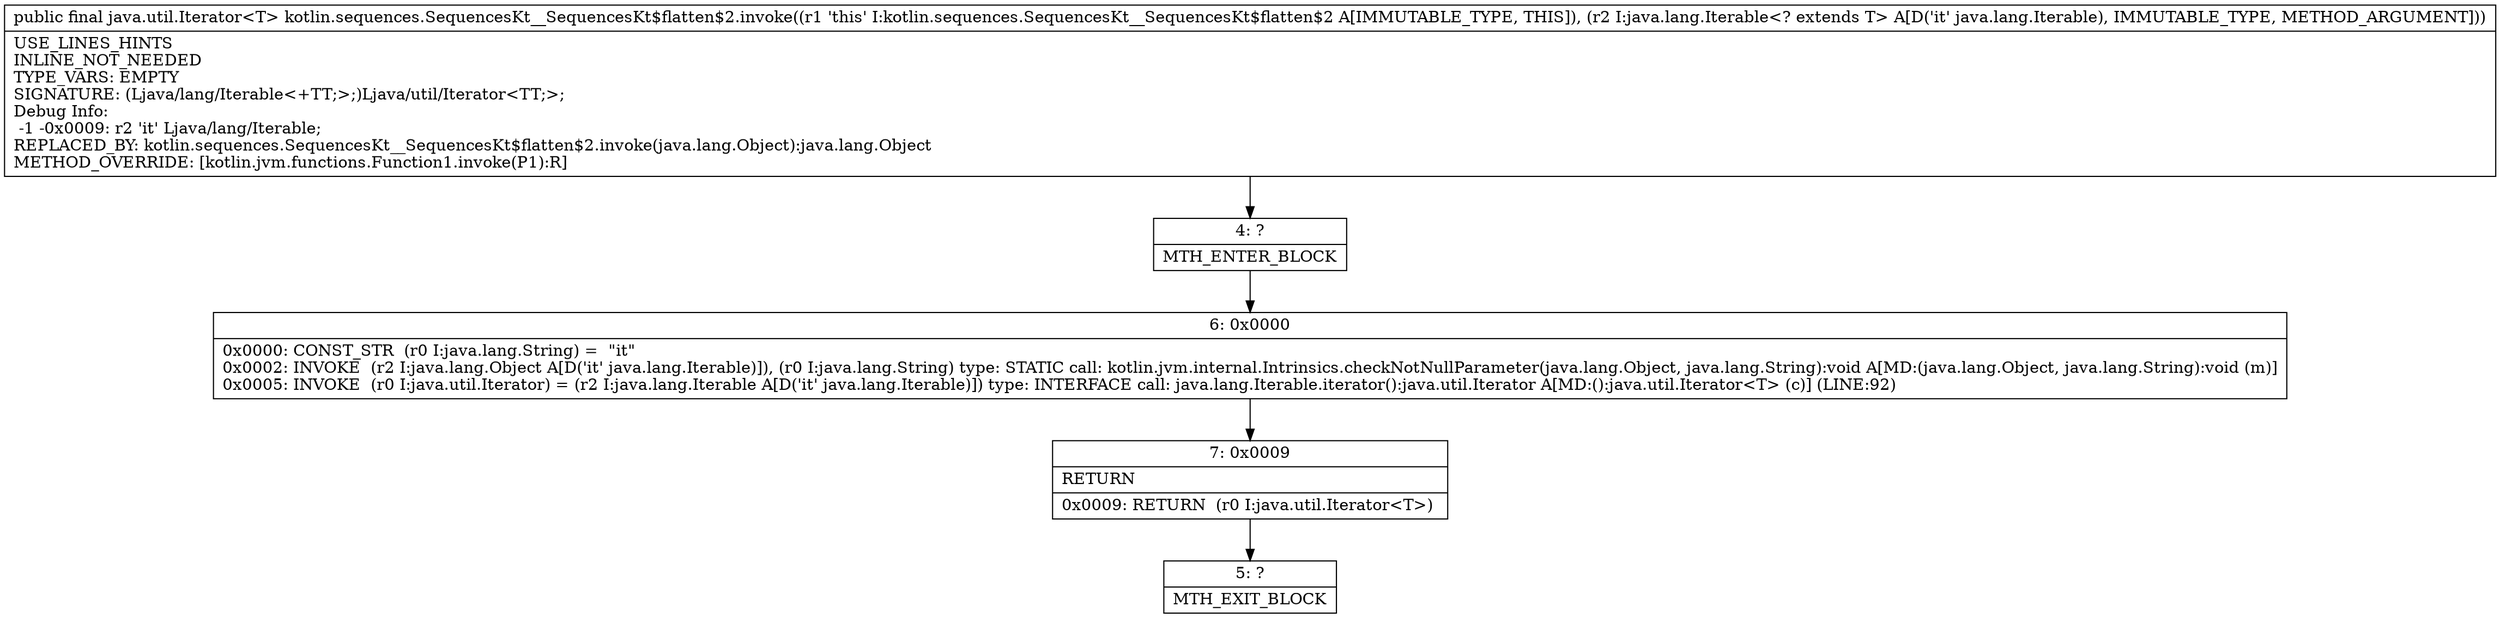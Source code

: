 digraph "CFG forkotlin.sequences.SequencesKt__SequencesKt$flatten$2.invoke(Ljava\/lang\/Iterable;)Ljava\/util\/Iterator;" {
Node_4 [shape=record,label="{4\:\ ?|MTH_ENTER_BLOCK\l}"];
Node_6 [shape=record,label="{6\:\ 0x0000|0x0000: CONST_STR  (r0 I:java.lang.String) =  \"it\" \l0x0002: INVOKE  (r2 I:java.lang.Object A[D('it' java.lang.Iterable)]), (r0 I:java.lang.String) type: STATIC call: kotlin.jvm.internal.Intrinsics.checkNotNullParameter(java.lang.Object, java.lang.String):void A[MD:(java.lang.Object, java.lang.String):void (m)]\l0x0005: INVOKE  (r0 I:java.util.Iterator) = (r2 I:java.lang.Iterable A[D('it' java.lang.Iterable)]) type: INTERFACE call: java.lang.Iterable.iterator():java.util.Iterator A[MD:():java.util.Iterator\<T\> (c)] (LINE:92)\l}"];
Node_7 [shape=record,label="{7\:\ 0x0009|RETURN\l|0x0009: RETURN  (r0 I:java.util.Iterator\<T\>) \l}"];
Node_5 [shape=record,label="{5\:\ ?|MTH_EXIT_BLOCK\l}"];
MethodNode[shape=record,label="{public final java.util.Iterator\<T\> kotlin.sequences.SequencesKt__SequencesKt$flatten$2.invoke((r1 'this' I:kotlin.sequences.SequencesKt__SequencesKt$flatten$2 A[IMMUTABLE_TYPE, THIS]), (r2 I:java.lang.Iterable\<? extends T\> A[D('it' java.lang.Iterable), IMMUTABLE_TYPE, METHOD_ARGUMENT]))  | USE_LINES_HINTS\lINLINE_NOT_NEEDED\lTYPE_VARS: EMPTY\lSIGNATURE: (Ljava\/lang\/Iterable\<+TT;\>;)Ljava\/util\/Iterator\<TT;\>;\lDebug Info:\l  \-1 \-0x0009: r2 'it' Ljava\/lang\/Iterable;\lREPLACED_BY: kotlin.sequences.SequencesKt__SequencesKt$flatten$2.invoke(java.lang.Object):java.lang.Object\lMETHOD_OVERRIDE: [kotlin.jvm.functions.Function1.invoke(P1):R]\l}"];
MethodNode -> Node_4;Node_4 -> Node_6;
Node_6 -> Node_7;
Node_7 -> Node_5;
}

